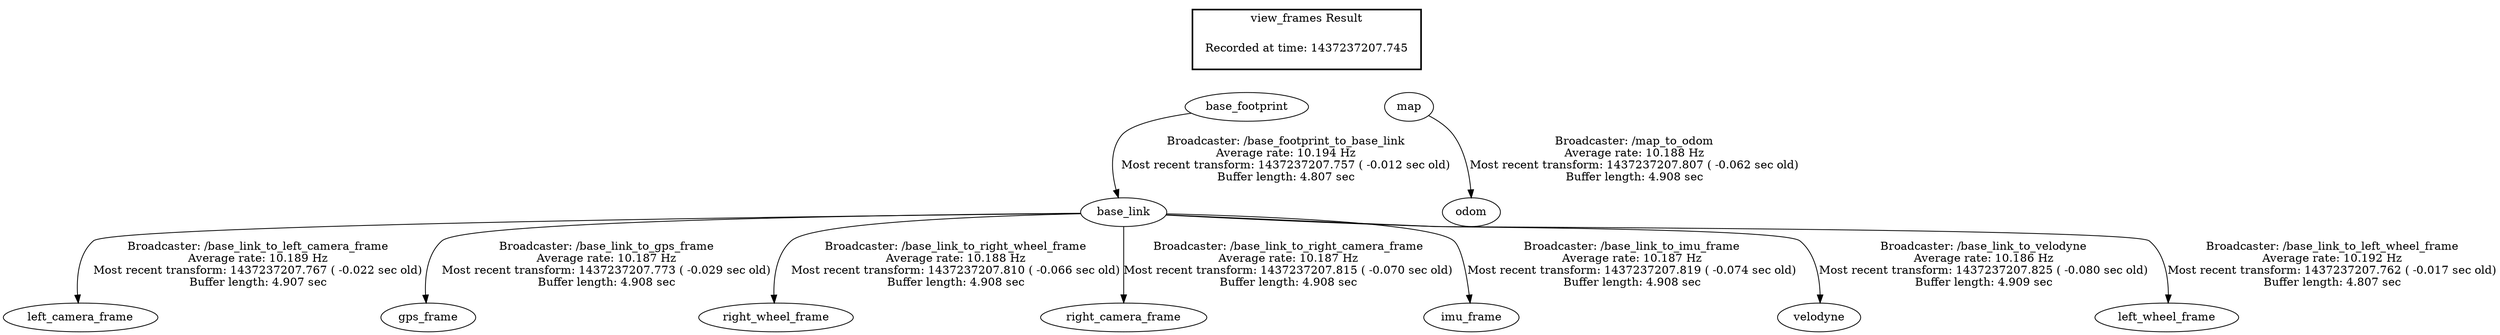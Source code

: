digraph G {
"base_link" -> "left_camera_frame"[label="Broadcaster: /base_link_to_left_camera_frame\nAverage rate: 10.189 Hz\nMost recent transform: 1437237207.767 ( -0.022 sec old)\nBuffer length: 4.907 sec\n"];
"base_footprint" -> "base_link"[label="Broadcaster: /base_footprint_to_base_link\nAverage rate: 10.194 Hz\nMost recent transform: 1437237207.757 ( -0.012 sec old)\nBuffer length: 4.807 sec\n"];
"base_link" -> "gps_frame"[label="Broadcaster: /base_link_to_gps_frame\nAverage rate: 10.187 Hz\nMost recent transform: 1437237207.773 ( -0.029 sec old)\nBuffer length: 4.908 sec\n"];
"map" -> "odom"[label="Broadcaster: /map_to_odom\nAverage rate: 10.188 Hz\nMost recent transform: 1437237207.807 ( -0.062 sec old)\nBuffer length: 4.908 sec\n"];
"base_link" -> "right_wheel_frame"[label="Broadcaster: /base_link_to_right_wheel_frame\nAverage rate: 10.188 Hz\nMost recent transform: 1437237207.810 ( -0.066 sec old)\nBuffer length: 4.908 sec\n"];
"base_link" -> "right_camera_frame"[label="Broadcaster: /base_link_to_right_camera_frame\nAverage rate: 10.187 Hz\nMost recent transform: 1437237207.815 ( -0.070 sec old)\nBuffer length: 4.908 sec\n"];
"base_link" -> "imu_frame"[label="Broadcaster: /base_link_to_imu_frame\nAverage rate: 10.187 Hz\nMost recent transform: 1437237207.819 ( -0.074 sec old)\nBuffer length: 4.908 sec\n"];
"base_link" -> "velodyne"[label="Broadcaster: /base_link_to_velodyne\nAverage rate: 10.186 Hz\nMost recent transform: 1437237207.825 ( -0.080 sec old)\nBuffer length: 4.909 sec\n"];
"base_link" -> "left_wheel_frame"[label="Broadcaster: /base_link_to_left_wheel_frame\nAverage rate: 10.192 Hz\nMost recent transform: 1437237207.762 ( -0.017 sec old)\nBuffer length: 4.807 sec\n"];
edge [style=invis];
 subgraph cluster_legend { style=bold; color=black; label ="view_frames Result";
"Recorded at time: 1437237207.745"[ shape=plaintext ] ;
 }->"map";
edge [style=invis];
 subgraph cluster_legend { style=bold; color=black; label ="view_frames Result";
"Recorded at time: 1437237207.745"[ shape=plaintext ] ;
 }->"base_footprint";
}